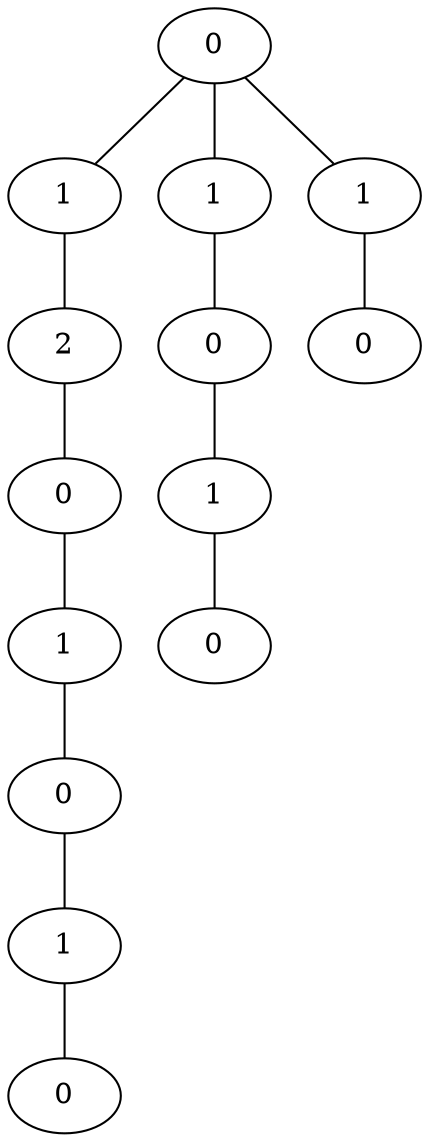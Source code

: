 graph {
a0[label=0];
a1[label=1];
a2[label=2];
a3[label=0];
a4[label=1];
a5[label=0];
a6[label=1];
a7[label=0];
a8[label=1];
a9[label=0];
a10[label=1];
a11[label=0];
a12[label=1];
a13[label=0];
a0 -- a1;
a0 -- a8;
a0 -- a12;
a1 -- a2;
a2 -- a3;
a3 -- a4;
a4 -- a5;
a5 -- a6;
a6 -- a7;
a8 -- a9;
a9 -- a10;
a10 -- a11;
a12 -- a13;
}
